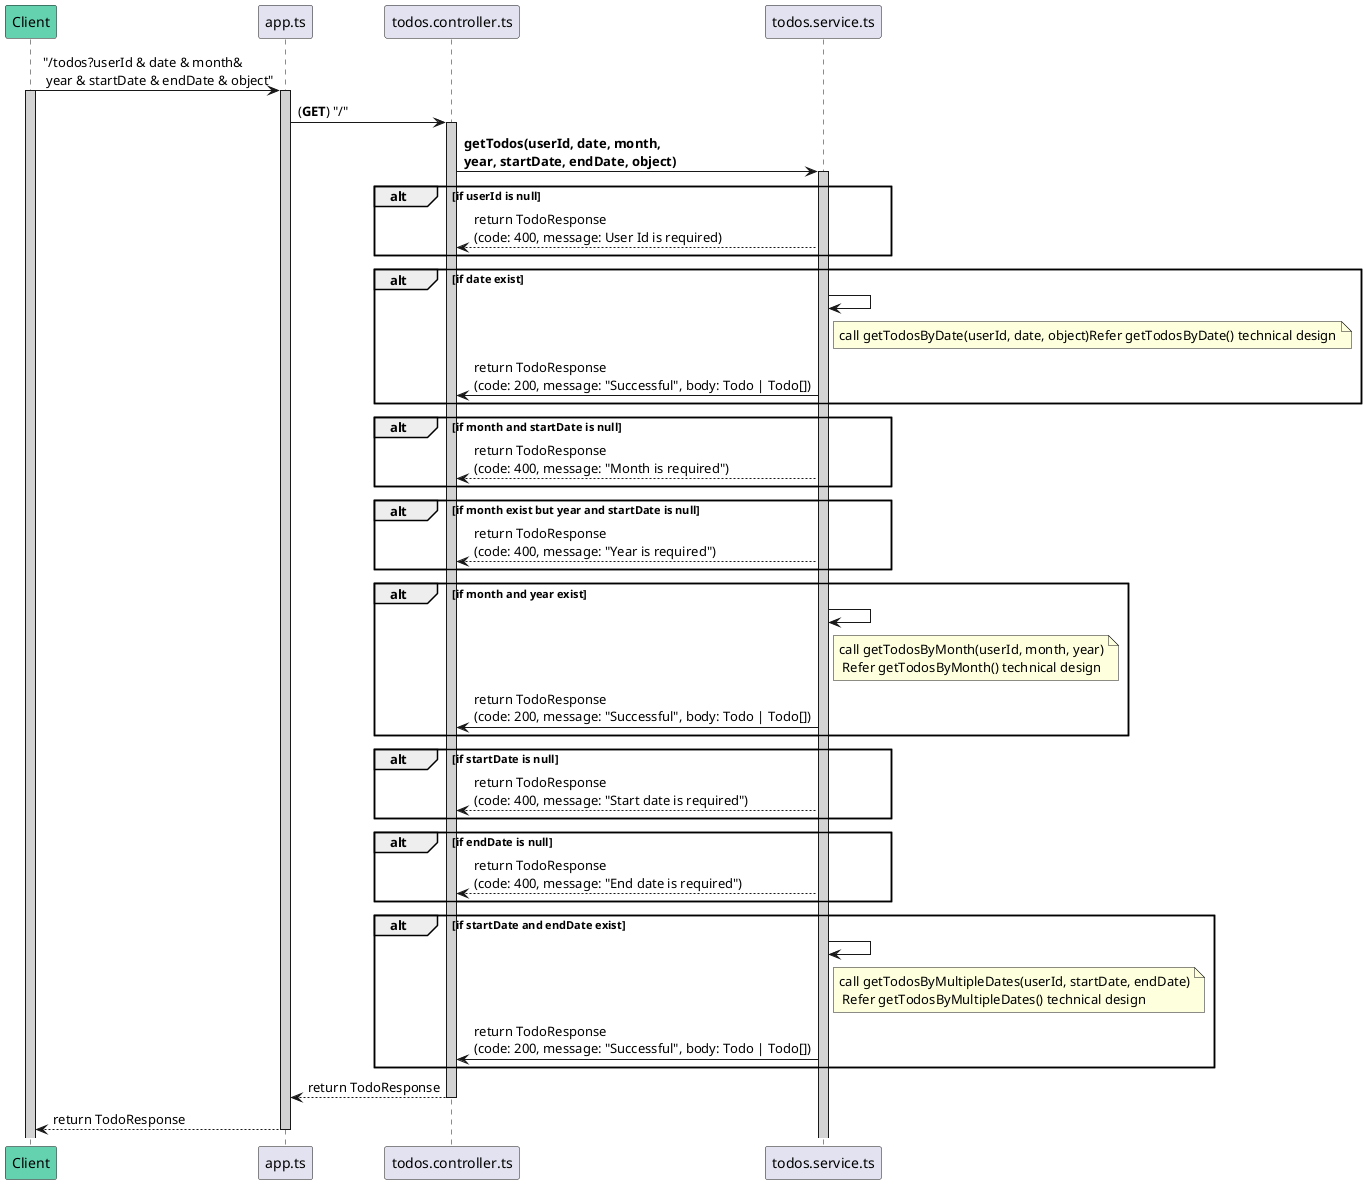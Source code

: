 @startuml getTodos
participant Client #64D1AF
participant app.ts
participant todos.controller.ts
participant todos.service.ts

Client -> app.ts : "/todos?userId & date & month& \n year & startDate & endDate & object"
activate Client #D3D3D3
activate app.ts #D3D3D3

app.ts -> todos.controller.ts : (**GET**) "/"
activate todos.controller.ts #D3D3D3

todos.controller.ts -> todos.service.ts : **getTodos(userId, date, month,** \n**year, startDate, endDate, object)**
activate todos.service.ts #D3D3D3

alt if userId is null
    todos.controller.ts <-- todos.service.ts : return TodoResponse\n(code: 400, message: User Id is required)
end

alt if date exist
    todos.service.ts -> todos.service.ts
    note right of todos.service.ts: call getTodosByDate(userId, date, object)Refer getTodosByDate() technical design
    todos.service.ts -> todos.controller.ts : return TodoResponse\n(code: 200, message: "Successful", body: Todo | Todo[])
end

alt if month and startDate is null
    todos.controller.ts <-- todos.service.ts : return TodoResponse\n(code: 400, message: "Month is required")
end

alt if month exist but year and startDate is null
    todos.controller.ts <-- todos.service.ts : return TodoResponse\n(code: 400, message: "Year is required")
end

alt if month and year exist
    todos.service.ts -> todos.service.ts
    note right of todos.service.ts: call getTodosByMonth(userId, month, year)\n Refer getTodosByMonth() technical design
    todos.service.ts -> todos.controller.ts : return TodoResponse\n(code: 200, message: "Successful", body: Todo | Todo[])
end

alt if startDate is null
    todos.controller.ts <-- todos.service.ts : return TodoResponse\n(code: 400, message: "Start date is required")
end

alt if endDate is null
    todos.controller.ts <-- todos.service.ts : return TodoResponse\n(code: 400, message: "End date is required")
end

alt if startDate and endDate exist
    todos.service.ts -> todos.service.ts
    note right of todos.service.ts: call getTodosByMultipleDates(userId, startDate, endDate)\n Refer getTodosByMultipleDates() technical design
    todos.service.ts -> todos.controller.ts : return TodoResponse\n(code: 200, message: "Successful", body: Todo | Todo[])
end

app.ts <-- todos.controller.ts: return TodoResponse
deactivate todos.controller.ts

Client <-- app.ts : return TodoResponse
deactivate app.ts
@enduml
